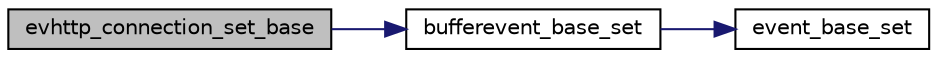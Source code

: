 digraph "evhttp_connection_set_base"
{
 // LATEX_PDF_SIZE
  edge [fontname="Helvetica",fontsize="10",labelfontname="Helvetica",labelfontsize="10"];
  node [fontname="Helvetica",fontsize="10",shape=record];
  rankdir="LR";
  Node3 [label="evhttp_connection_set_base",height=0.2,width=0.4,color="black", fillcolor="grey75", style="filled", fontcolor="black",tooltip=" "];
  Node3 -> Node4 [color="midnightblue",fontsize="10",style="solid",fontname="Helvetica"];
  Node4 [label="bufferevent_base_set",height=0.2,width=0.4,color="black", fillcolor="white", style="filled",URL="$bufferevent_8h.html#acb59fdb64642f73a96c84adeb97311cb",tooltip=" "];
  Node4 -> Node5 [color="midnightblue",fontsize="10",style="solid",fontname="Helvetica"];
  Node5 [label="event_base_set",height=0.2,width=0.4,color="black", fillcolor="white", style="filled",URL="$event2_2event_8h.html#ab100e58a411fbc2db2b316ad59169e21",tooltip=" "];
}
